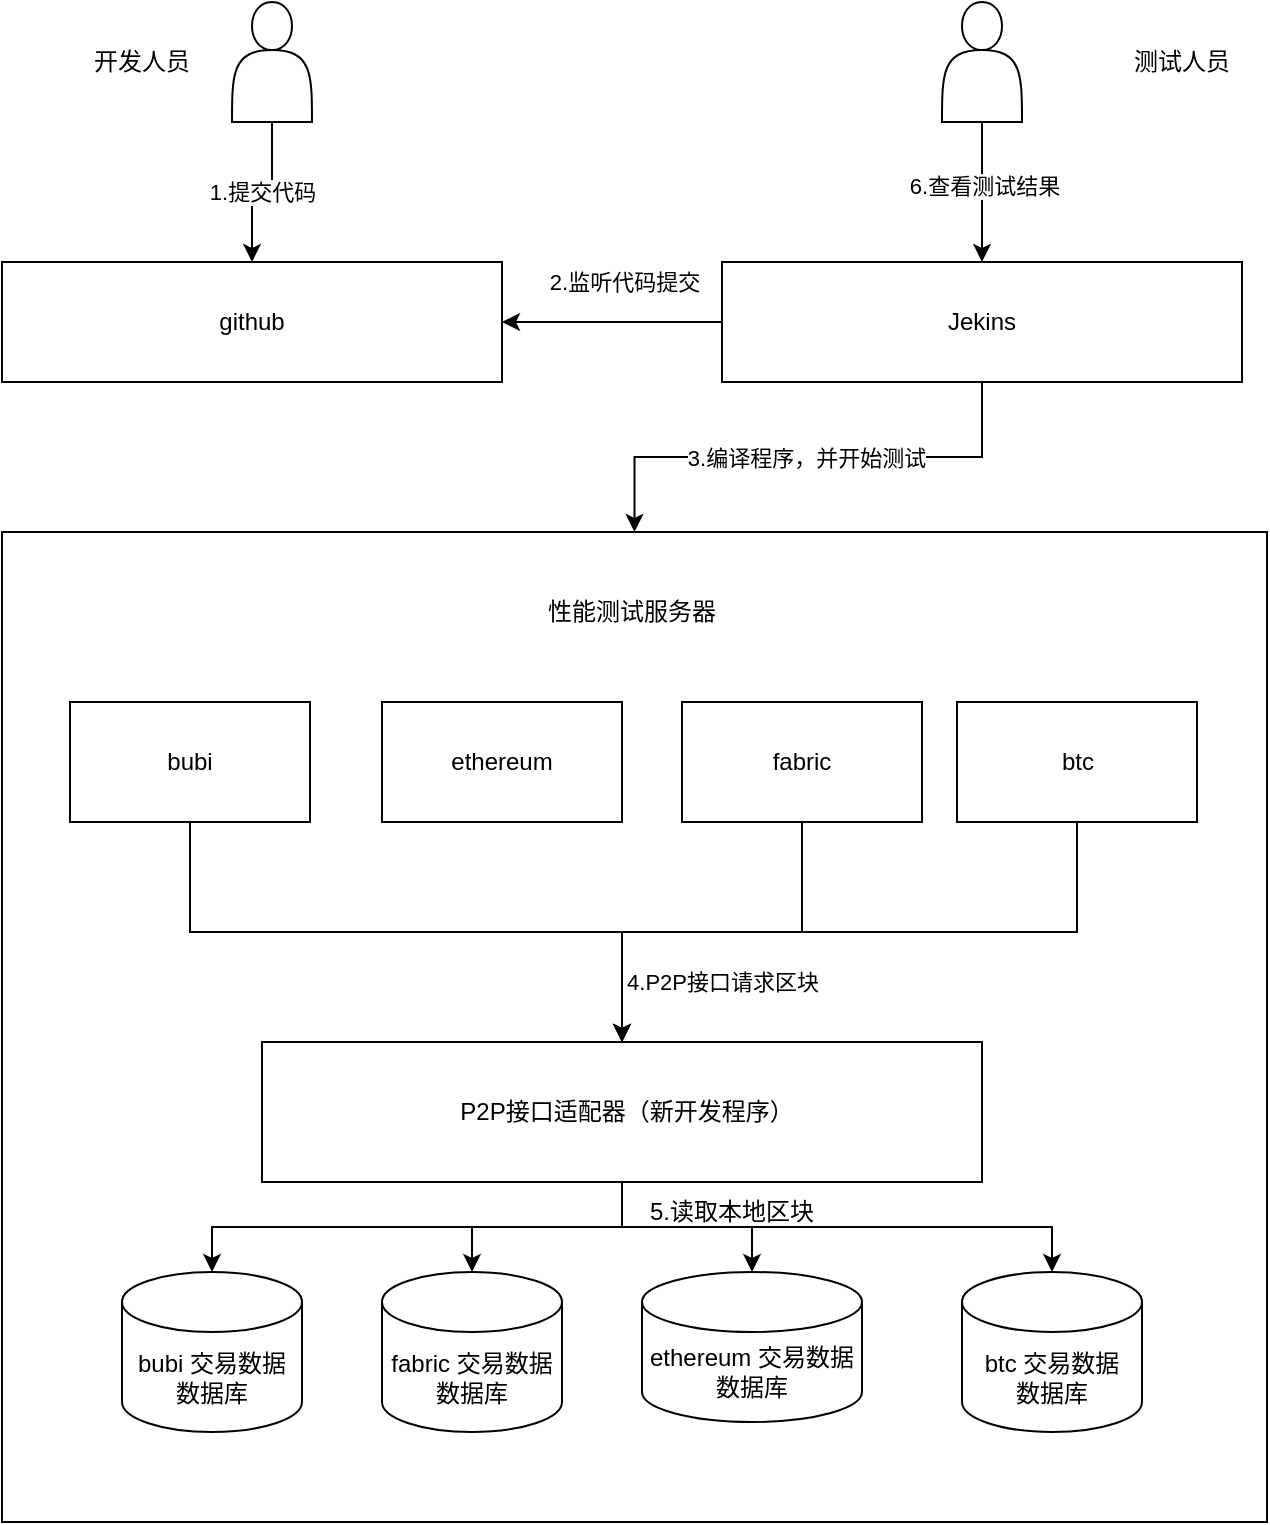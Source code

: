 <mxfile version="21.8.2" type="device">
  <diagram name="第 1 页" id="B3QnYkkQuHy4RY0Q4Zt9">
    <mxGraphModel dx="1674" dy="2020" grid="1" gridSize="10" guides="1" tooltips="1" connect="1" arrows="1" fold="1" page="1" pageScale="1" pageWidth="827" pageHeight="1169" math="0" shadow="0">
      <root>
        <mxCell id="0" />
        <mxCell id="1" parent="0" />
        <mxCell id="AyCola5c6fFJrD-FsuC4-30" value="" style="rounded=0;whiteSpace=wrap;html=1;" vertex="1" parent="1">
          <mxGeometry x="260" y="185" width="632.5" height="495" as="geometry" />
        </mxCell>
        <mxCell id="AyCola5c6fFJrD-FsuC4-42" style="edgeStyle=orthogonalEdgeStyle;rounded=0;orthogonalLoop=1;jettySize=auto;html=1;" edge="1" parent="1" source="AyCola5c6fFJrD-FsuC4-12" target="AyCola5c6fFJrD-FsuC4-37">
          <mxGeometry relative="1" as="geometry" />
        </mxCell>
        <mxCell id="AyCola5c6fFJrD-FsuC4-43" style="edgeStyle=orthogonalEdgeStyle;rounded=0;orthogonalLoop=1;jettySize=auto;html=1;" edge="1" parent="1" source="AyCola5c6fFJrD-FsuC4-12" target="AyCola5c6fFJrD-FsuC4-38">
          <mxGeometry relative="1" as="geometry" />
        </mxCell>
        <mxCell id="AyCola5c6fFJrD-FsuC4-44" style="edgeStyle=orthogonalEdgeStyle;rounded=0;orthogonalLoop=1;jettySize=auto;html=1;" edge="1" parent="1" source="AyCola5c6fFJrD-FsuC4-12" target="AyCola5c6fFJrD-FsuC4-39">
          <mxGeometry relative="1" as="geometry" />
        </mxCell>
        <mxCell id="AyCola5c6fFJrD-FsuC4-45" style="edgeStyle=orthogonalEdgeStyle;rounded=0;orthogonalLoop=1;jettySize=auto;html=1;" edge="1" parent="1" source="AyCola5c6fFJrD-FsuC4-12" target="AyCola5c6fFJrD-FsuC4-40">
          <mxGeometry relative="1" as="geometry" />
        </mxCell>
        <mxCell id="AyCola5c6fFJrD-FsuC4-12" value="" style="rounded=0;whiteSpace=wrap;html=1;" vertex="1" parent="1">
          <mxGeometry x="390" y="440" width="360" height="70" as="geometry" />
        </mxCell>
        <mxCell id="AyCola5c6fFJrD-FsuC4-32" style="edgeStyle=orthogonalEdgeStyle;rounded=0;orthogonalLoop=1;jettySize=auto;html=1;entryX=1;entryY=0.5;entryDx=0;entryDy=0;" edge="1" parent="1" source="AyCola5c6fFJrD-FsuC4-1" target="AyCola5c6fFJrD-FsuC4-6">
          <mxGeometry relative="1" as="geometry" />
        </mxCell>
        <mxCell id="AyCola5c6fFJrD-FsuC4-33" value="2.监听代码提交" style="edgeLabel;html=1;align=center;verticalAlign=middle;resizable=0;points=[];" vertex="1" connectable="0" parent="AyCola5c6fFJrD-FsuC4-32">
          <mxGeometry x="0.175" y="2" relative="1" as="geometry">
            <mxPoint x="15" y="-22" as="offset" />
          </mxGeometry>
        </mxCell>
        <mxCell id="AyCola5c6fFJrD-FsuC4-34" style="edgeStyle=orthogonalEdgeStyle;rounded=0;orthogonalLoop=1;jettySize=auto;html=1;" edge="1" parent="1" source="AyCola5c6fFJrD-FsuC4-1" target="AyCola5c6fFJrD-FsuC4-30">
          <mxGeometry relative="1" as="geometry" />
        </mxCell>
        <mxCell id="AyCola5c6fFJrD-FsuC4-35" value="3.编译程序，并开始测试" style="edgeLabel;html=1;align=center;verticalAlign=middle;resizable=0;points=[];" vertex="1" connectable="0" parent="AyCola5c6fFJrD-FsuC4-34">
          <mxGeometry x="0.013" relative="1" as="geometry">
            <mxPoint as="offset" />
          </mxGeometry>
        </mxCell>
        <mxCell id="AyCola5c6fFJrD-FsuC4-1" value="Jekins" style="rounded=0;whiteSpace=wrap;html=1;" vertex="1" parent="1">
          <mxGeometry x="620" y="50" width="260" height="60" as="geometry" />
        </mxCell>
        <mxCell id="AyCola5c6fFJrD-FsuC4-14" style="edgeStyle=orthogonalEdgeStyle;rounded=0;orthogonalLoop=1;jettySize=auto;html=1;" edge="1" parent="1" source="AyCola5c6fFJrD-FsuC4-2" target="AyCola5c6fFJrD-FsuC4-12">
          <mxGeometry relative="1" as="geometry" />
        </mxCell>
        <mxCell id="AyCola5c6fFJrD-FsuC4-41" value="4.P2P接口请求区块" style="edgeLabel;html=1;align=center;verticalAlign=middle;resizable=0;points=[];" vertex="1" connectable="0" parent="AyCola5c6fFJrD-FsuC4-14">
          <mxGeometry x="0.589" y="-2" relative="1" as="geometry">
            <mxPoint x="62" y="23" as="offset" />
          </mxGeometry>
        </mxCell>
        <mxCell id="AyCola5c6fFJrD-FsuC4-2" value="bubi" style="rounded=0;whiteSpace=wrap;html=1;" vertex="1" parent="1">
          <mxGeometry x="294" y="270" width="120" height="60" as="geometry" />
        </mxCell>
        <mxCell id="AyCola5c6fFJrD-FsuC4-3" value="ethereum" style="rounded=0;whiteSpace=wrap;html=1;" vertex="1" parent="1">
          <mxGeometry x="450" y="270" width="120" height="60" as="geometry" />
        </mxCell>
        <mxCell id="AyCola5c6fFJrD-FsuC4-19" style="edgeStyle=orthogonalEdgeStyle;rounded=0;orthogonalLoop=1;jettySize=auto;html=1;" edge="1" parent="1" source="AyCola5c6fFJrD-FsuC4-4" target="AyCola5c6fFJrD-FsuC4-12">
          <mxGeometry relative="1" as="geometry" />
        </mxCell>
        <mxCell id="AyCola5c6fFJrD-FsuC4-4" value="fabric" style="rounded=0;whiteSpace=wrap;html=1;" vertex="1" parent="1">
          <mxGeometry x="600" y="270" width="120" height="60" as="geometry" />
        </mxCell>
        <mxCell id="AyCola5c6fFJrD-FsuC4-6" value="github" style="rounded=0;whiteSpace=wrap;html=1;" vertex="1" parent="1">
          <mxGeometry x="260" y="50" width="250" height="60" as="geometry" />
        </mxCell>
        <mxCell id="AyCola5c6fFJrD-FsuC4-20" style="edgeStyle=orthogonalEdgeStyle;rounded=0;orthogonalLoop=1;jettySize=auto;html=1;entryX=0.5;entryY=0;entryDx=0;entryDy=0;" edge="1" parent="1" source="AyCola5c6fFJrD-FsuC4-7" target="AyCola5c6fFJrD-FsuC4-12">
          <mxGeometry relative="1" as="geometry" />
        </mxCell>
        <mxCell id="AyCola5c6fFJrD-FsuC4-7" value="btc" style="rounded=0;whiteSpace=wrap;html=1;" vertex="1" parent="1">
          <mxGeometry x="737.5" y="270" width="120" height="60" as="geometry" />
        </mxCell>
        <mxCell id="AyCola5c6fFJrD-FsuC4-13" value="P2P接口适配器（新开发程序）" style="text;html=1;strokeColor=none;fillColor=none;align=center;verticalAlign=middle;whiteSpace=wrap;rounded=0;" vertex="1" parent="1">
          <mxGeometry x="485" y="460" width="175" height="30" as="geometry" />
        </mxCell>
        <mxCell id="AyCola5c6fFJrD-FsuC4-31" value="1.提交代码" style="edgeStyle=orthogonalEdgeStyle;rounded=0;orthogonalLoop=1;jettySize=auto;html=1;" edge="1" parent="1" source="AyCola5c6fFJrD-FsuC4-15" target="AyCola5c6fFJrD-FsuC4-6">
          <mxGeometry relative="1" as="geometry" />
        </mxCell>
        <mxCell id="AyCola5c6fFJrD-FsuC4-15" value="" style="shape=actor;whiteSpace=wrap;html=1;" vertex="1" parent="1">
          <mxGeometry x="375" y="-80" width="40" height="60" as="geometry" />
        </mxCell>
        <mxCell id="AyCola5c6fFJrD-FsuC4-16" value="开发人员" style="text;html=1;strokeColor=none;fillColor=none;align=center;verticalAlign=middle;whiteSpace=wrap;rounded=0;" vertex="1" parent="1">
          <mxGeometry x="300" y="-65" width="60" height="30" as="geometry" />
        </mxCell>
        <mxCell id="AyCola5c6fFJrD-FsuC4-47" style="edgeStyle=orthogonalEdgeStyle;rounded=0;orthogonalLoop=1;jettySize=auto;html=1;" edge="1" parent="1" source="AyCola5c6fFJrD-FsuC4-17" target="AyCola5c6fFJrD-FsuC4-1">
          <mxGeometry relative="1" as="geometry" />
        </mxCell>
        <mxCell id="AyCola5c6fFJrD-FsuC4-48" value="6.查看测试结果" style="edgeLabel;html=1;align=center;verticalAlign=middle;resizable=0;points=[];" vertex="1" connectable="0" parent="AyCola5c6fFJrD-FsuC4-47">
          <mxGeometry x="-0.086" y="1" relative="1" as="geometry">
            <mxPoint as="offset" />
          </mxGeometry>
        </mxCell>
        <mxCell id="AyCola5c6fFJrD-FsuC4-17" value="" style="shape=actor;whiteSpace=wrap;html=1;" vertex="1" parent="1">
          <mxGeometry x="730" y="-80" width="40" height="60" as="geometry" />
        </mxCell>
        <mxCell id="AyCola5c6fFJrD-FsuC4-18" value="测试人员" style="text;html=1;strokeColor=none;fillColor=none;align=center;verticalAlign=middle;whiteSpace=wrap;rounded=0;" vertex="1" parent="1">
          <mxGeometry x="820" y="-65" width="60" height="30" as="geometry" />
        </mxCell>
        <mxCell id="AyCola5c6fFJrD-FsuC4-36" value="性能测试服务器" style="text;html=1;strokeColor=none;fillColor=none;align=center;verticalAlign=middle;whiteSpace=wrap;rounded=0;" vertex="1" parent="1">
          <mxGeometry x="520" y="210" width="110" height="30" as="geometry" />
        </mxCell>
        <mxCell id="AyCola5c6fFJrD-FsuC4-37" value="bubi 交易数据&lt;br style=&quot;border-color: var(--border-color);&quot;&gt;数据库" style="shape=cylinder3;whiteSpace=wrap;html=1;boundedLbl=1;backgroundOutline=1;size=15;" vertex="1" parent="1">
          <mxGeometry x="320" y="555" width="90" height="80" as="geometry" />
        </mxCell>
        <mxCell id="AyCola5c6fFJrD-FsuC4-38" value="fabric 交易数据&lt;br&gt;数据库" style="shape=cylinder3;whiteSpace=wrap;html=1;boundedLbl=1;backgroundOutline=1;size=15;" vertex="1" parent="1">
          <mxGeometry x="450" y="555" width="90" height="80" as="geometry" />
        </mxCell>
        <mxCell id="AyCola5c6fFJrD-FsuC4-39" value="ethereum 交易数据&lt;br&gt;数据库" style="shape=cylinder3;whiteSpace=wrap;html=1;boundedLbl=1;backgroundOutline=1;size=15;" vertex="1" parent="1">
          <mxGeometry x="580" y="555" width="110" height="75" as="geometry" />
        </mxCell>
        <mxCell id="AyCola5c6fFJrD-FsuC4-40" value="btc 交易数据&lt;br&gt;数据库" style="shape=cylinder3;whiteSpace=wrap;html=1;boundedLbl=1;backgroundOutline=1;size=15;" vertex="1" parent="1">
          <mxGeometry x="740" y="555" width="90" height="80" as="geometry" />
        </mxCell>
        <mxCell id="AyCola5c6fFJrD-FsuC4-46" value="5.读取本地区块" style="text;html=1;strokeColor=none;fillColor=none;align=center;verticalAlign=middle;whiteSpace=wrap;rounded=0;" vertex="1" parent="1">
          <mxGeometry x="580" y="510" width="90" height="30" as="geometry" />
        </mxCell>
      </root>
    </mxGraphModel>
  </diagram>
</mxfile>
